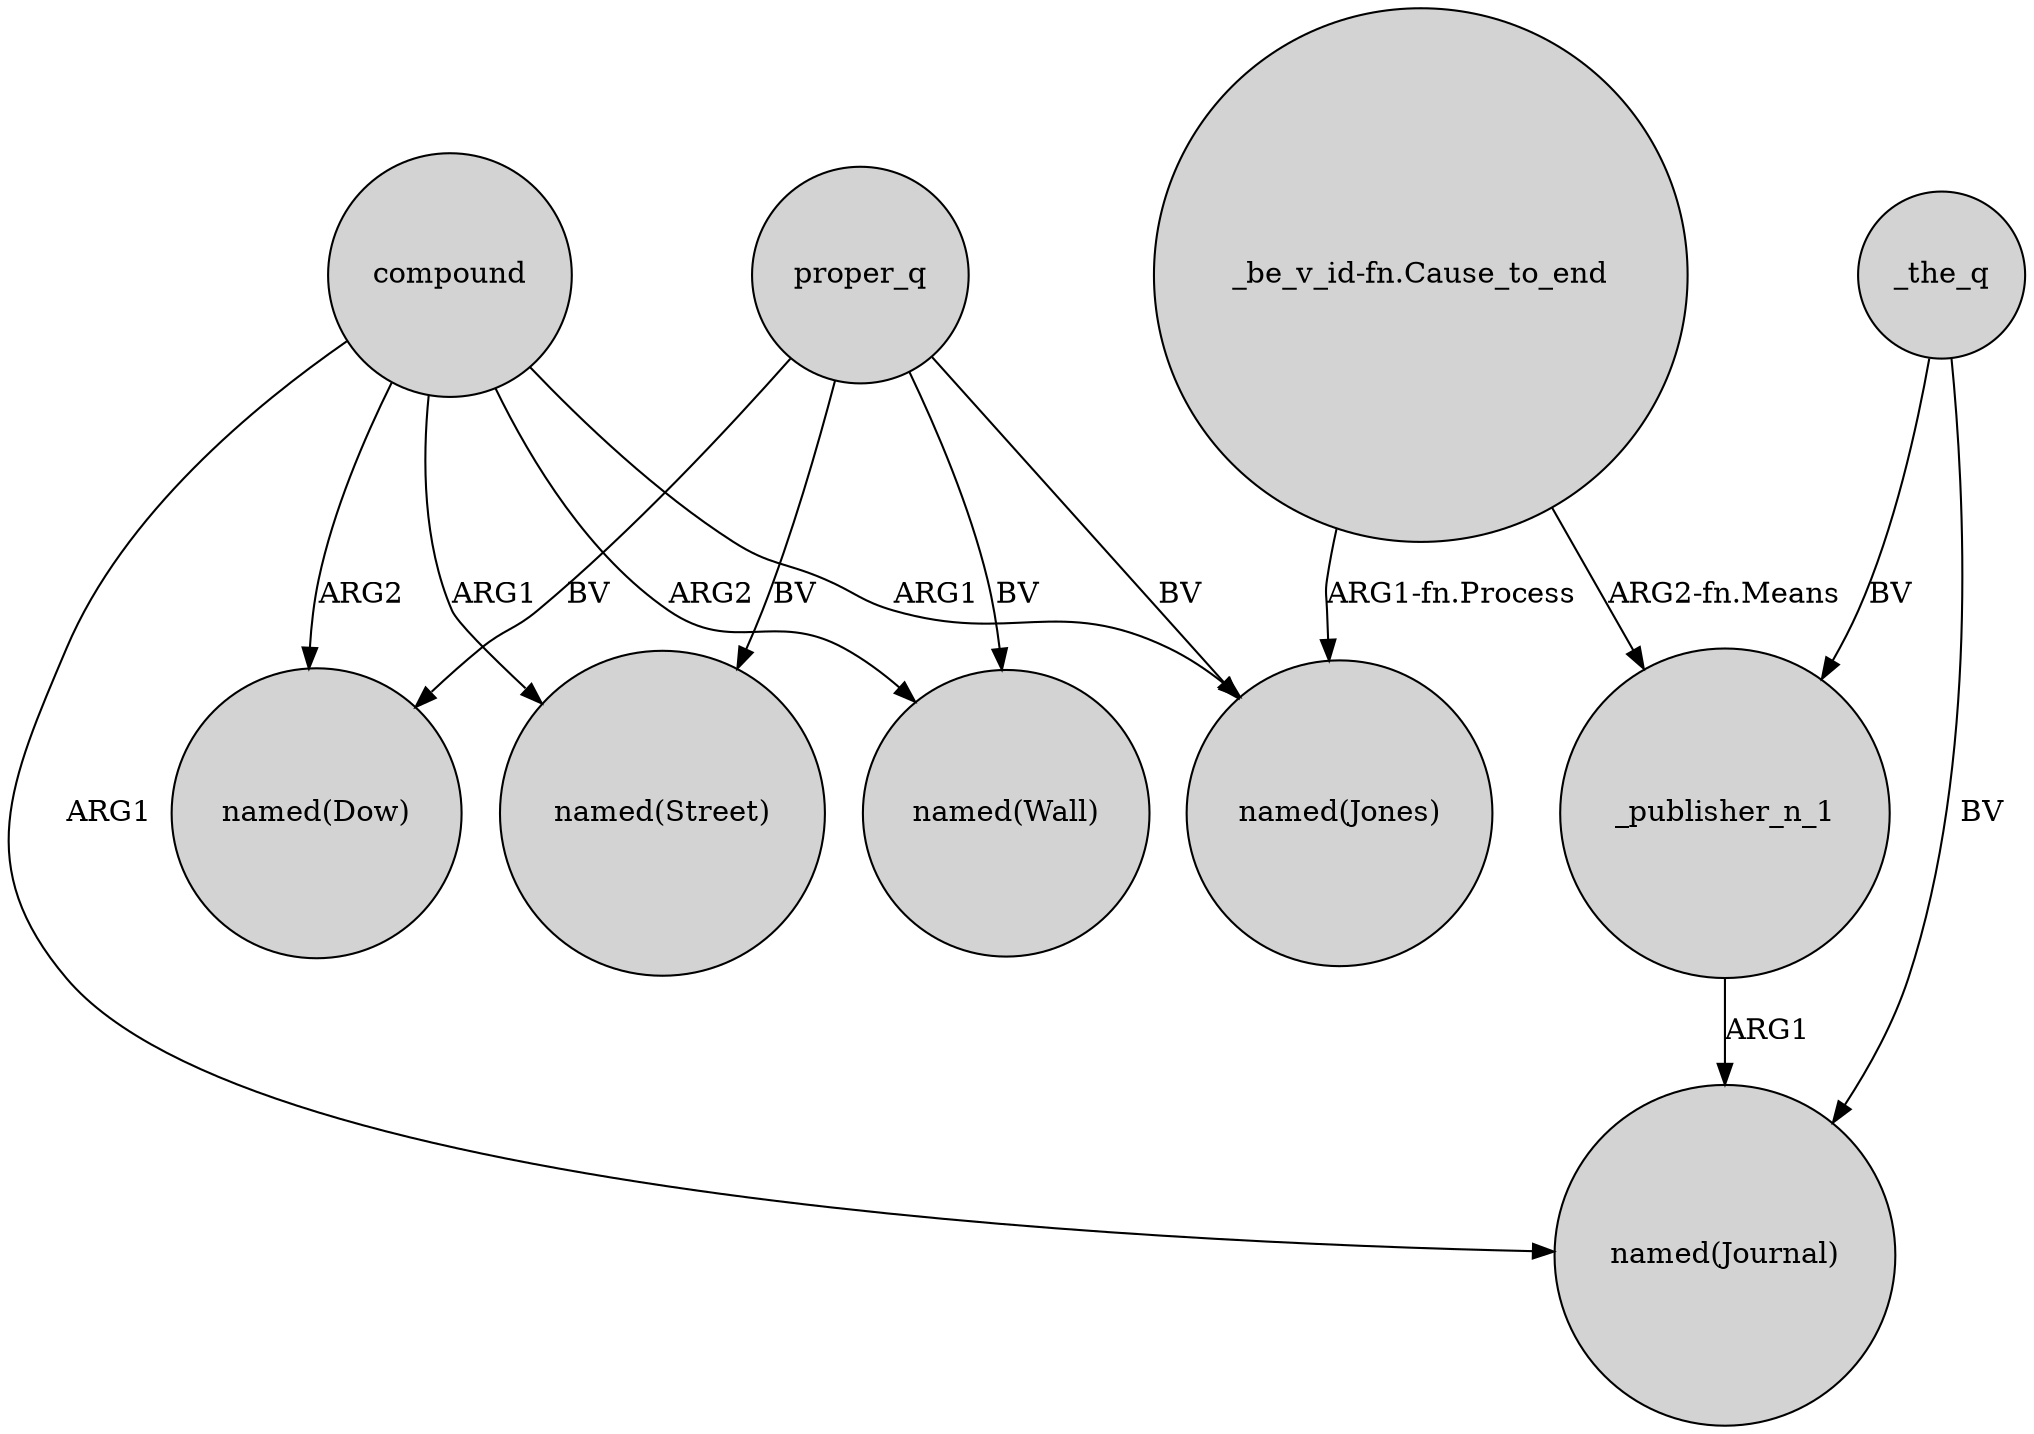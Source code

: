 digraph {
	node [shape=circle style=filled]
	compound -> "named(Wall)" [label=ARG2]
	compound -> "named(Journal)" [label=ARG1]
	_publisher_n_1 -> "named(Journal)" [label=ARG1]
	compound -> "named(Street)" [label=ARG1]
	compound -> "named(Dow)" [label=ARG2]
	_the_q -> _publisher_n_1 [label=BV]
	compound -> "named(Jones)" [label=ARG1]
	proper_q -> "named(Street)" [label=BV]
	_the_q -> "named(Journal)" [label=BV]
	proper_q -> "named(Jones)" [label=BV]
	proper_q -> "named(Dow)" [label=BV]
	"_be_v_id-fn.Cause_to_end" -> _publisher_n_1 [label="ARG2-fn.Means"]
	"_be_v_id-fn.Cause_to_end" -> "named(Jones)" [label="ARG1-fn.Process"]
	proper_q -> "named(Wall)" [label=BV]
}
